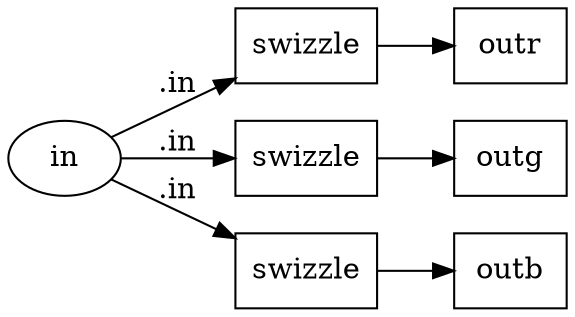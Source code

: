 digraph {
  rankdir = LR;
    NG_separate3_color3_N_r_color3 [label= "swizzle"];
    NG_separate3_color3_N_r_color3[shape = box];
    NG_separate3_color3_N_r_color3 ->     NG_separate3_color3_outr;
    NG_separate3_color3_outr [label= "outr"];
    NG_separate3_color3_outr[shape = box]; 
    NG_separate3_color3_inINT [label="in"];
    NG_separate3_color3_inINT [shape = ellipse];
    NG_separate3_color3_N_r_color3 [label="swizzle"];
    NG_separate3_color3_inINT -> NG_separate3_color3_N_r_color3 [label=".in"];
    NG_separate3_color3_N_g_color3 [label= "swizzle"];
    NG_separate3_color3_N_g_color3[shape = box];
    NG_separate3_color3_N_g_color3 ->     NG_separate3_color3_outg;
    NG_separate3_color3_outg [label= "outg"];
    NG_separate3_color3_outg[shape = box]; 
    NG_separate3_color3_inINT [label="in"];
    NG_separate3_color3_inINT [shape = ellipse];
    NG_separate3_color3_N_g_color3 [label="swizzle"];
    NG_separate3_color3_inINT -> NG_separate3_color3_N_g_color3 [label=".in"];
    NG_separate3_color3_N_b_color3 [label= "swizzle"];
    NG_separate3_color3_N_b_color3[shape = box];
    NG_separate3_color3_N_b_color3 ->     NG_separate3_color3_outb;
    NG_separate3_color3_outb [label= "outb"];
    NG_separate3_color3_outb[shape = box]; 
    NG_separate3_color3_inINT [label="in"];
    NG_separate3_color3_inINT [shape = ellipse];
    NG_separate3_color3_N_b_color3 [label="swizzle"];
    NG_separate3_color3_inINT -> NG_separate3_color3_N_b_color3 [label=".in"];
}
